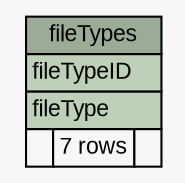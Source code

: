 // dot 2.26.3 on Windows 7 6.1
// SchemaSpy rev Unknown
digraph "fileTypes" {
  graph [
    rankdir="RL"
    bgcolor="#f7f7f7"
    nodesep="0.18"
    ranksep="0.46"
    fontname="Arial"
    fontsize="11"
  ];
  node [
    fontname="Arial"
    fontsize="11"
    shape="plaintext"
  ];
  edge [
    arrowsize="0.8"
  ];
  "fileTypes" [
    label=<
    <TABLE BORDER="0" CELLBORDER="1" CELLSPACING="0" BGCOLOR="#ffffff">
      <TR><TD COLSPAN="3" BGCOLOR="#9bab96" ALIGN="CENTER">fileTypes</TD></TR>
      <TR><TD PORT="fileTypeID" COLSPAN="3" BGCOLOR="#bed1b8" ALIGN="LEFT">fileTypeID</TD></TR>
      <TR><TD PORT="fileType" COLSPAN="3" BGCOLOR="#bed1b8" ALIGN="LEFT">fileType</TD></TR>
      <TR><TD ALIGN="LEFT" BGCOLOR="#f7f7f7">  </TD><TD ALIGN="RIGHT" BGCOLOR="#f7f7f7">7 rows</TD><TD ALIGN="RIGHT" BGCOLOR="#f7f7f7">  </TD></TR>
    </TABLE>>
    URL="tables/fileTypes.html"
    tooltip="fileTypes"
  ];
}
